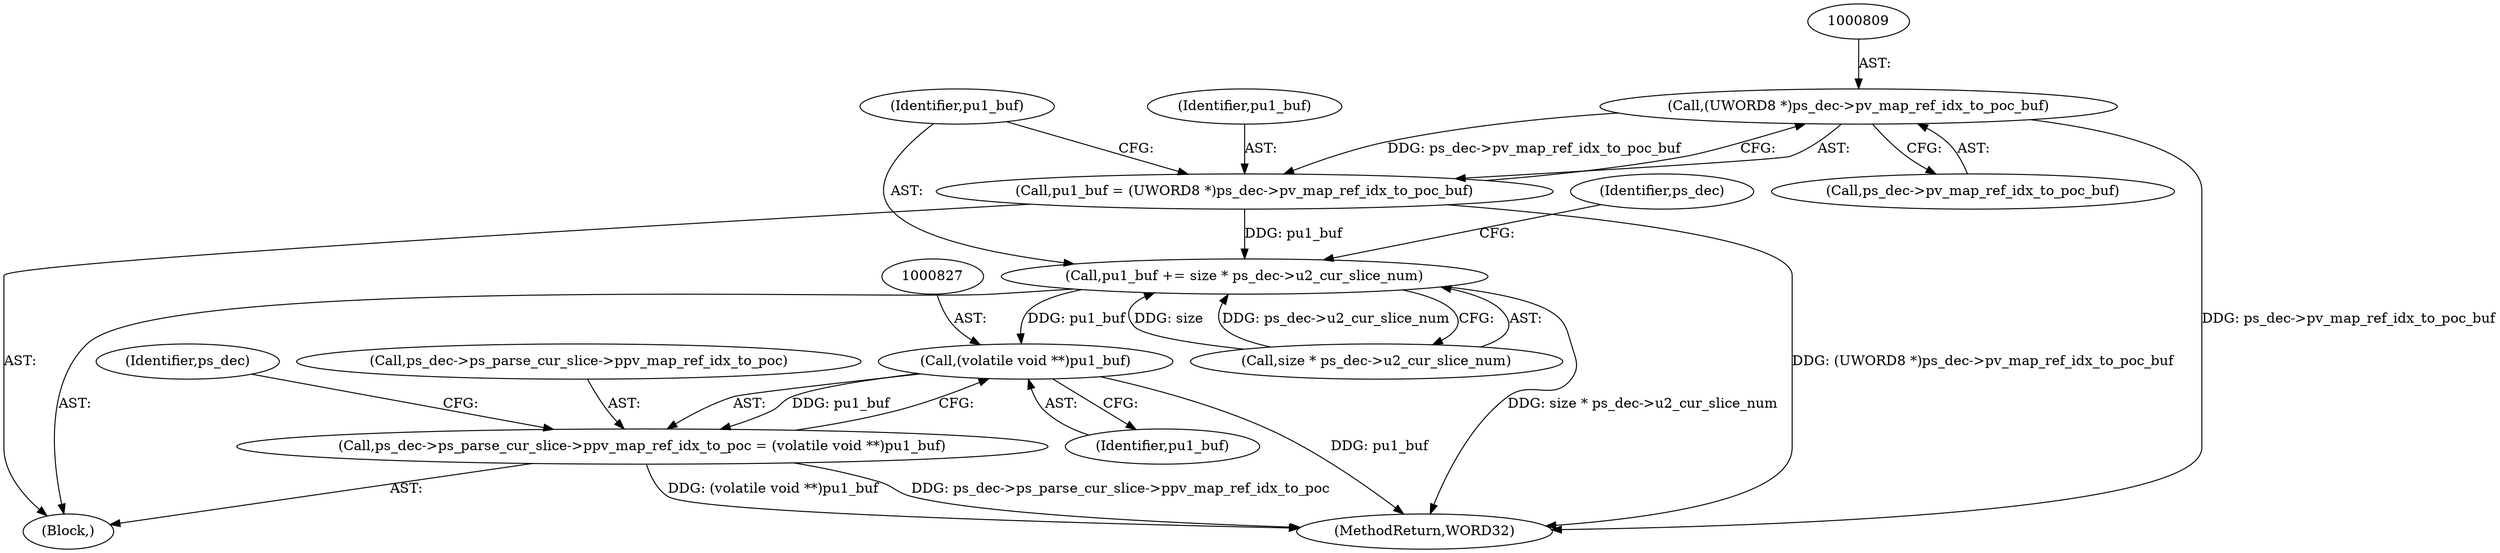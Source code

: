 digraph "0_Android_a78887bcffbc2995cf9ed72e0697acf560875e9e_1@pointer" {
"1000808" [label="(Call,(UWORD8 *)ps_dec->pv_map_ref_idx_to_poc_buf)"];
"1000806" [label="(Call,pu1_buf = (UWORD8 *)ps_dec->pv_map_ref_idx_to_poc_buf)"];
"1000813" [label="(Call,pu1_buf += size * ps_dec->u2_cur_slice_num)"];
"1000826" [label="(Call,(volatile void **)pu1_buf)"];
"1000820" [label="(Call,ps_dec->ps_parse_cur_slice->ppv_map_ref_idx_to_poc = (volatile void **)pu1_buf)"];
"1000823" [label="(Identifier,ps_dec)"];
"1000826" [label="(Call,(volatile void **)pu1_buf)"];
"1000750" [label="(Block,)"];
"1000807" [label="(Identifier,pu1_buf)"];
"1000815" [label="(Call,size * ps_dec->u2_cur_slice_num)"];
"1000821" [label="(Call,ps_dec->ps_parse_cur_slice->ppv_map_ref_idx_to_poc)"];
"1000832" [label="(Identifier,ps_dec)"];
"1000814" [label="(Identifier,pu1_buf)"];
"1000828" [label="(Identifier,pu1_buf)"];
"1001350" [label="(MethodReturn,WORD32)"];
"1000813" [label="(Call,pu1_buf += size * ps_dec->u2_cur_slice_num)"];
"1000820" [label="(Call,ps_dec->ps_parse_cur_slice->ppv_map_ref_idx_to_poc = (volatile void **)pu1_buf)"];
"1000806" [label="(Call,pu1_buf = (UWORD8 *)ps_dec->pv_map_ref_idx_to_poc_buf)"];
"1000808" [label="(Call,(UWORD8 *)ps_dec->pv_map_ref_idx_to_poc_buf)"];
"1000810" [label="(Call,ps_dec->pv_map_ref_idx_to_poc_buf)"];
"1000808" -> "1000806"  [label="AST: "];
"1000808" -> "1000810"  [label="CFG: "];
"1000809" -> "1000808"  [label="AST: "];
"1000810" -> "1000808"  [label="AST: "];
"1000806" -> "1000808"  [label="CFG: "];
"1000808" -> "1001350"  [label="DDG: ps_dec->pv_map_ref_idx_to_poc_buf"];
"1000808" -> "1000806"  [label="DDG: ps_dec->pv_map_ref_idx_to_poc_buf"];
"1000806" -> "1000750"  [label="AST: "];
"1000807" -> "1000806"  [label="AST: "];
"1000814" -> "1000806"  [label="CFG: "];
"1000806" -> "1001350"  [label="DDG: (UWORD8 *)ps_dec->pv_map_ref_idx_to_poc_buf"];
"1000806" -> "1000813"  [label="DDG: pu1_buf"];
"1000813" -> "1000750"  [label="AST: "];
"1000813" -> "1000815"  [label="CFG: "];
"1000814" -> "1000813"  [label="AST: "];
"1000815" -> "1000813"  [label="AST: "];
"1000823" -> "1000813"  [label="CFG: "];
"1000813" -> "1001350"  [label="DDG: size * ps_dec->u2_cur_slice_num"];
"1000815" -> "1000813"  [label="DDG: size"];
"1000815" -> "1000813"  [label="DDG: ps_dec->u2_cur_slice_num"];
"1000813" -> "1000826"  [label="DDG: pu1_buf"];
"1000826" -> "1000820"  [label="AST: "];
"1000826" -> "1000828"  [label="CFG: "];
"1000827" -> "1000826"  [label="AST: "];
"1000828" -> "1000826"  [label="AST: "];
"1000820" -> "1000826"  [label="CFG: "];
"1000826" -> "1001350"  [label="DDG: pu1_buf"];
"1000826" -> "1000820"  [label="DDG: pu1_buf"];
"1000820" -> "1000750"  [label="AST: "];
"1000821" -> "1000820"  [label="AST: "];
"1000832" -> "1000820"  [label="CFG: "];
"1000820" -> "1001350"  [label="DDG: (volatile void **)pu1_buf"];
"1000820" -> "1001350"  [label="DDG: ps_dec->ps_parse_cur_slice->ppv_map_ref_idx_to_poc"];
}
